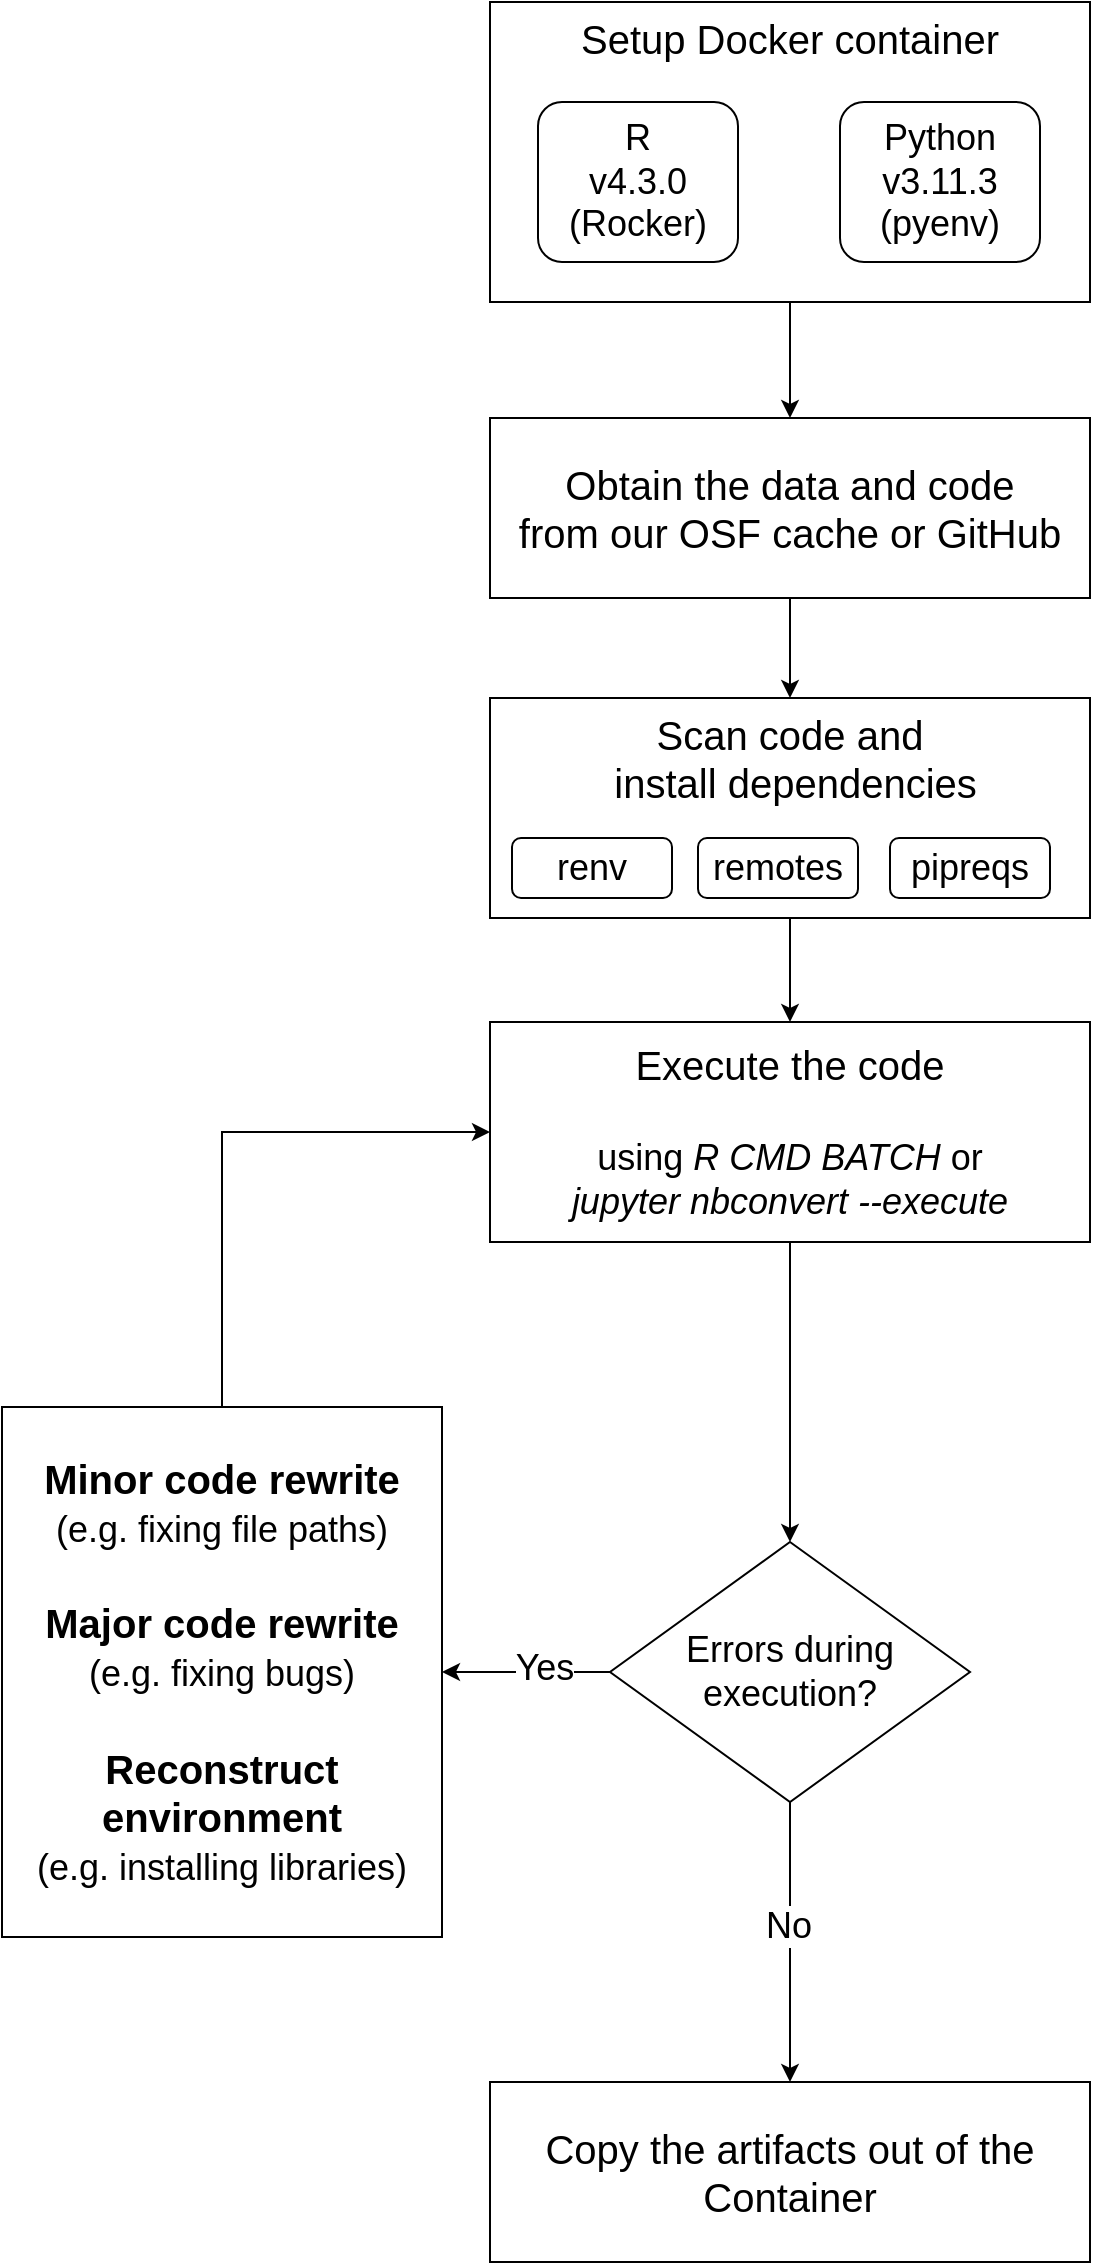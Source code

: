 <mxfile version="23.1.2" type="device">
  <diagram id="C5RBs43oDa-KdzZeNtuy" name="Page-1">
    <mxGraphModel dx="1590" dy="998" grid="1" gridSize="10" guides="1" tooltips="1" connect="1" arrows="1" fold="1" page="1" pageScale="1" pageWidth="827" pageHeight="1169" math="0" shadow="0">
      <root>
        <mxCell id="WIyWlLk6GJQsqaUBKTNV-0" />
        <mxCell id="WIyWlLk6GJQsqaUBKTNV-1" parent="WIyWlLk6GJQsqaUBKTNV-0" />
        <mxCell id="bnSp0_r6zdApnP13rRRE-22" value="" style="edgeStyle=orthogonalEdgeStyle;rounded=0;orthogonalLoop=1;jettySize=auto;html=1;" parent="WIyWlLk6GJQsqaUBKTNV-1" source="bnSp0_r6zdApnP13rRRE-10" target="bnSp0_r6zdApnP13rRRE-21" edge="1">
          <mxGeometry relative="1" as="geometry" />
        </mxCell>
        <mxCell id="bnSp0_r6zdApnP13rRRE-32" style="edgeStyle=orthogonalEdgeStyle;rounded=0;orthogonalLoop=1;jettySize=auto;html=1;exitX=0.5;exitY=1;exitDx=0;exitDy=0;" parent="WIyWlLk6GJQsqaUBKTNV-1" source="bnSp0_r6zdApnP13rRRE-8" target="bnSp0_r6zdApnP13rRRE-25" edge="1">
          <mxGeometry relative="1" as="geometry" />
        </mxCell>
        <mxCell id="bnSp0_r6zdApnP13rRRE-35" style="edgeStyle=orthogonalEdgeStyle;rounded=0;orthogonalLoop=1;jettySize=auto;html=1;entryX=0;entryY=0.5;entryDx=0;entryDy=0;exitX=0.5;exitY=0;exitDx=0;exitDy=0;" parent="WIyWlLk6GJQsqaUBKTNV-1" source="bnSp0_r6zdApnP13rRRE-43" target="bnSp0_r6zdApnP13rRRE-25" edge="1">
          <mxGeometry relative="1" as="geometry">
            <mxPoint x="271" y="530" as="sourcePoint" />
          </mxGeometry>
        </mxCell>
        <mxCell id="bnSp0_r6zdApnP13rRRE-24" style="edgeStyle=orthogonalEdgeStyle;rounded=0;orthogonalLoop=1;jettySize=auto;html=1;exitX=0.5;exitY=1;exitDx=0;exitDy=0;" parent="WIyWlLk6GJQsqaUBKTNV-1" source="bnSp0_r6zdApnP13rRRE-21" target="bnSp0_r6zdApnP13rRRE-8" edge="1">
          <mxGeometry relative="1" as="geometry" />
        </mxCell>
        <mxCell id="bnSp0_r6zdApnP13rRRE-21" value="Obtain the data and code&lt;br style=&quot;font-size: 20px;&quot;&gt;from our OSF cache or GitHub" style="rounded=0;whiteSpace=wrap;html=1;fontSize=20;" parent="WIyWlLk6GJQsqaUBKTNV-1" vertex="1">
          <mxGeometry x="264" y="238" width="300" height="90" as="geometry" />
        </mxCell>
        <mxCell id="bnSp0_r6zdApnP13rRRE-31" style="edgeStyle=orthogonalEdgeStyle;rounded=0;orthogonalLoop=1;jettySize=auto;html=1;exitX=0.5;exitY=1;exitDx=0;exitDy=0;entryX=0.5;entryY=0;entryDx=0;entryDy=0;" parent="WIyWlLk6GJQsqaUBKTNV-1" source="bnSp0_r6zdApnP13rRRE-25" target="bnSp0_r6zdApnP13rRRE-28" edge="1">
          <mxGeometry relative="1" as="geometry" />
        </mxCell>
        <mxCell id="bnSp0_r6zdApnP13rRRE-25" value="&lt;div style=&quot;font-size: 20px;&quot;&gt;Execute the code&lt;br&gt;&lt;/div&gt;&lt;div style=&quot;font-size: 20px;&quot;&gt;&lt;br&gt;&lt;/div&gt;&lt;div style=&quot;font-size: 18px;&quot;&gt;&lt;div style=&quot;&quot;&gt;using &lt;i style=&quot;&quot;&gt;R CMD BATCH&lt;/i&gt; or&lt;/div&gt;&lt;div style=&quot;&quot;&gt;&lt;i style=&quot;&quot;&gt;jupyter nbconvert --execute&lt;/i&gt;&lt;/div&gt;&lt;/div&gt;" style="rounded=0;whiteSpace=wrap;html=1;verticalAlign=middle;fontSize=20;" parent="WIyWlLk6GJQsqaUBKTNV-1" vertex="1">
          <mxGeometry x="264" y="540" width="300" height="110" as="geometry" />
        </mxCell>
        <mxCell id="bnSp0_r6zdApnP13rRRE-29" style="edgeStyle=orthogonalEdgeStyle;rounded=0;orthogonalLoop=1;jettySize=auto;html=1;entryX=1;entryY=0.5;entryDx=0;entryDy=0;" parent="WIyWlLk6GJQsqaUBKTNV-1" source="bnSp0_r6zdApnP13rRRE-28" target="bnSp0_r6zdApnP13rRRE-43" edge="1">
          <mxGeometry relative="1" as="geometry">
            <mxPoint x="296" y="660" as="targetPoint" />
          </mxGeometry>
        </mxCell>
        <mxCell id="bnSp0_r6zdApnP13rRRE-36" value="Yes" style="edgeLabel;html=1;align=center;verticalAlign=middle;resizable=0;points=[];fontSize=18;" parent="bnSp0_r6zdApnP13rRRE-29" vertex="1" connectable="0">
          <mxGeometry x="-0.103" relative="1" as="geometry">
            <mxPoint x="4" y="-2" as="offset" />
          </mxGeometry>
        </mxCell>
        <mxCell id="bnSp0_r6zdApnP13rRRE-34" style="edgeStyle=orthogonalEdgeStyle;rounded=0;orthogonalLoop=1;jettySize=auto;html=1;" parent="WIyWlLk6GJQsqaUBKTNV-1" source="bnSp0_r6zdApnP13rRRE-28" target="bnSp0_r6zdApnP13rRRE-33" edge="1">
          <mxGeometry relative="1" as="geometry" />
        </mxCell>
        <mxCell id="bnSp0_r6zdApnP13rRRE-37" value="No" style="edgeLabel;html=1;align=center;verticalAlign=middle;resizable=0;points=[];fontSize=18;" parent="bnSp0_r6zdApnP13rRRE-34" vertex="1" connectable="0">
          <mxGeometry x="-0.32" y="2" relative="1" as="geometry">
            <mxPoint x="-3" y="14" as="offset" />
          </mxGeometry>
        </mxCell>
        <mxCell id="bnSp0_r6zdApnP13rRRE-28" value="Errors during execution?" style="rhombus;whiteSpace=wrap;html=1;fontSize=18;" parent="WIyWlLk6GJQsqaUBKTNV-1" vertex="1">
          <mxGeometry x="324" y="800" width="180" height="130" as="geometry" />
        </mxCell>
        <mxCell id="bnSp0_r6zdApnP13rRRE-33" value="Copy the artifacts out of the Container" style="rounded=0;whiteSpace=wrap;html=1;fontSize=20;" parent="WIyWlLk6GJQsqaUBKTNV-1" vertex="1">
          <mxGeometry x="264" y="1070" width="300" height="90" as="geometry" />
        </mxCell>
        <mxCell id="bnSp0_r6zdApnP13rRRE-43" value="&lt;b style=&quot;font-size: 20px;&quot;&gt;Minor code rewrite &lt;/b&gt;&lt;br style=&quot;font-size: 20px;&quot;&gt;&lt;font style=&quot;font-size: 18px;&quot;&gt;(e.g. fixing file paths)&lt;/font&gt;&lt;br style=&quot;font-size: 20px;&quot;&gt;&lt;br style=&quot;font-size: 20px;&quot;&gt;&lt;b style=&quot;font-size: 20px;&quot;&gt;Major code rewrite&lt;/b&gt;&lt;br style=&quot;font-size: 20px;&quot;&gt;&lt;font style=&quot;font-size: 18px;&quot;&gt;(e.g. fixing bugs)&lt;/font&gt;&lt;br style=&quot;font-size: 20px;&quot;&gt;&lt;br style=&quot;font-size: 20px;&quot;&gt;&lt;b style=&quot;font-size: 20px;&quot;&gt;Reconstruct environment&lt;/b&gt;&lt;br style=&quot;font-size: 20px;&quot;&gt;&lt;font style=&quot;font-size: 18px;&quot;&gt;(e.g. installing libraries)&lt;/font&gt;" style="rounded=0;whiteSpace=wrap;html=1;align=center;fontSize=20;" parent="WIyWlLk6GJQsqaUBKTNV-1" vertex="1">
          <mxGeometry x="20" y="732.5" width="220" height="265" as="geometry" />
        </mxCell>
        <mxCell id="apGXoRbsIujMFJjG2ATR-2" value="" style="group" vertex="1" connectable="0" parent="WIyWlLk6GJQsqaUBKTNV-1">
          <mxGeometry x="264" y="378" width="300" height="110" as="geometry" />
        </mxCell>
        <mxCell id="bnSp0_r6zdApnP13rRRE-8" value="&lt;div style=&quot;font-size: 20px;&quot;&gt;Scan code and&lt;/div&gt;&lt;div style=&quot;font-size: 20px;&quot;&gt;&amp;nbsp;install dependencies&lt;/div&gt;" style="rounded=0;whiteSpace=wrap;html=1;verticalAlign=top;fontSize=20;" parent="apGXoRbsIujMFJjG2ATR-2" vertex="1">
          <mxGeometry width="300" height="110" as="geometry" />
        </mxCell>
        <mxCell id="bnSp0_r6zdApnP13rRRE-13" value="renv" style="rounded=1;whiteSpace=wrap;html=1;fontSize=18;" parent="apGXoRbsIujMFJjG2ATR-2" vertex="1">
          <mxGeometry x="11" y="70" width="80" height="30" as="geometry" />
        </mxCell>
        <mxCell id="bnSp0_r6zdApnP13rRRE-14" value="remotes" style="rounded=1;whiteSpace=wrap;html=1;fontSize=18;" parent="apGXoRbsIujMFJjG2ATR-2" vertex="1">
          <mxGeometry x="104" y="70" width="80" height="30" as="geometry" />
        </mxCell>
        <mxCell id="bnSp0_r6zdApnP13rRRE-15" value="pipreqs" style="rounded=1;whiteSpace=wrap;html=1;fontSize=18;" parent="apGXoRbsIujMFJjG2ATR-2" vertex="1">
          <mxGeometry x="200" y="70" width="80" height="30" as="geometry" />
        </mxCell>
        <mxCell id="apGXoRbsIujMFJjG2ATR-1" style="edgeStyle=orthogonalEdgeStyle;rounded=0;orthogonalLoop=1;jettySize=auto;html=1;exitX=0.5;exitY=1;exitDx=0;exitDy=0;" edge="1" parent="apGXoRbsIujMFJjG2ATR-2" source="bnSp0_r6zdApnP13rRRE-14" target="bnSp0_r6zdApnP13rRRE-14">
          <mxGeometry relative="1" as="geometry" />
        </mxCell>
        <mxCell id="apGXoRbsIujMFJjG2ATR-3" value="" style="group" vertex="1" connectable="0" parent="WIyWlLk6GJQsqaUBKTNV-1">
          <mxGeometry x="264" y="30" width="300" height="150" as="geometry" />
        </mxCell>
        <mxCell id="bnSp0_r6zdApnP13rRRE-10" value="Setup Docker container" style="rounded=0;whiteSpace=wrap;html=1;verticalAlign=top;fontSize=20;" parent="apGXoRbsIujMFJjG2ATR-3" vertex="1">
          <mxGeometry width="300" height="150" as="geometry" />
        </mxCell>
        <mxCell id="bnSp0_r6zdApnP13rRRE-1" value="R &lt;br style=&quot;font-size: 18px;&quot;&gt;v4.3.0&lt;br style=&quot;font-size: 18px;&quot;&gt;(Rocker)" style="rounded=1;whiteSpace=wrap;html=1;fontSize=18;" parent="apGXoRbsIujMFJjG2ATR-3" vertex="1">
          <mxGeometry x="24" y="50" width="100" height="80" as="geometry" />
        </mxCell>
        <mxCell id="bnSp0_r6zdApnP13rRRE-2" value="Python&lt;br style=&quot;font-size: 18px;&quot;&gt;v3.11.3&lt;br style=&quot;font-size: 18px;&quot;&gt;(pyenv)" style="rounded=1;whiteSpace=wrap;html=1;verticalAlign=middle;fontSize=18;" parent="apGXoRbsIujMFJjG2ATR-3" vertex="1">
          <mxGeometry x="175" y="50" width="100" height="80" as="geometry" />
        </mxCell>
      </root>
    </mxGraphModel>
  </diagram>
</mxfile>
